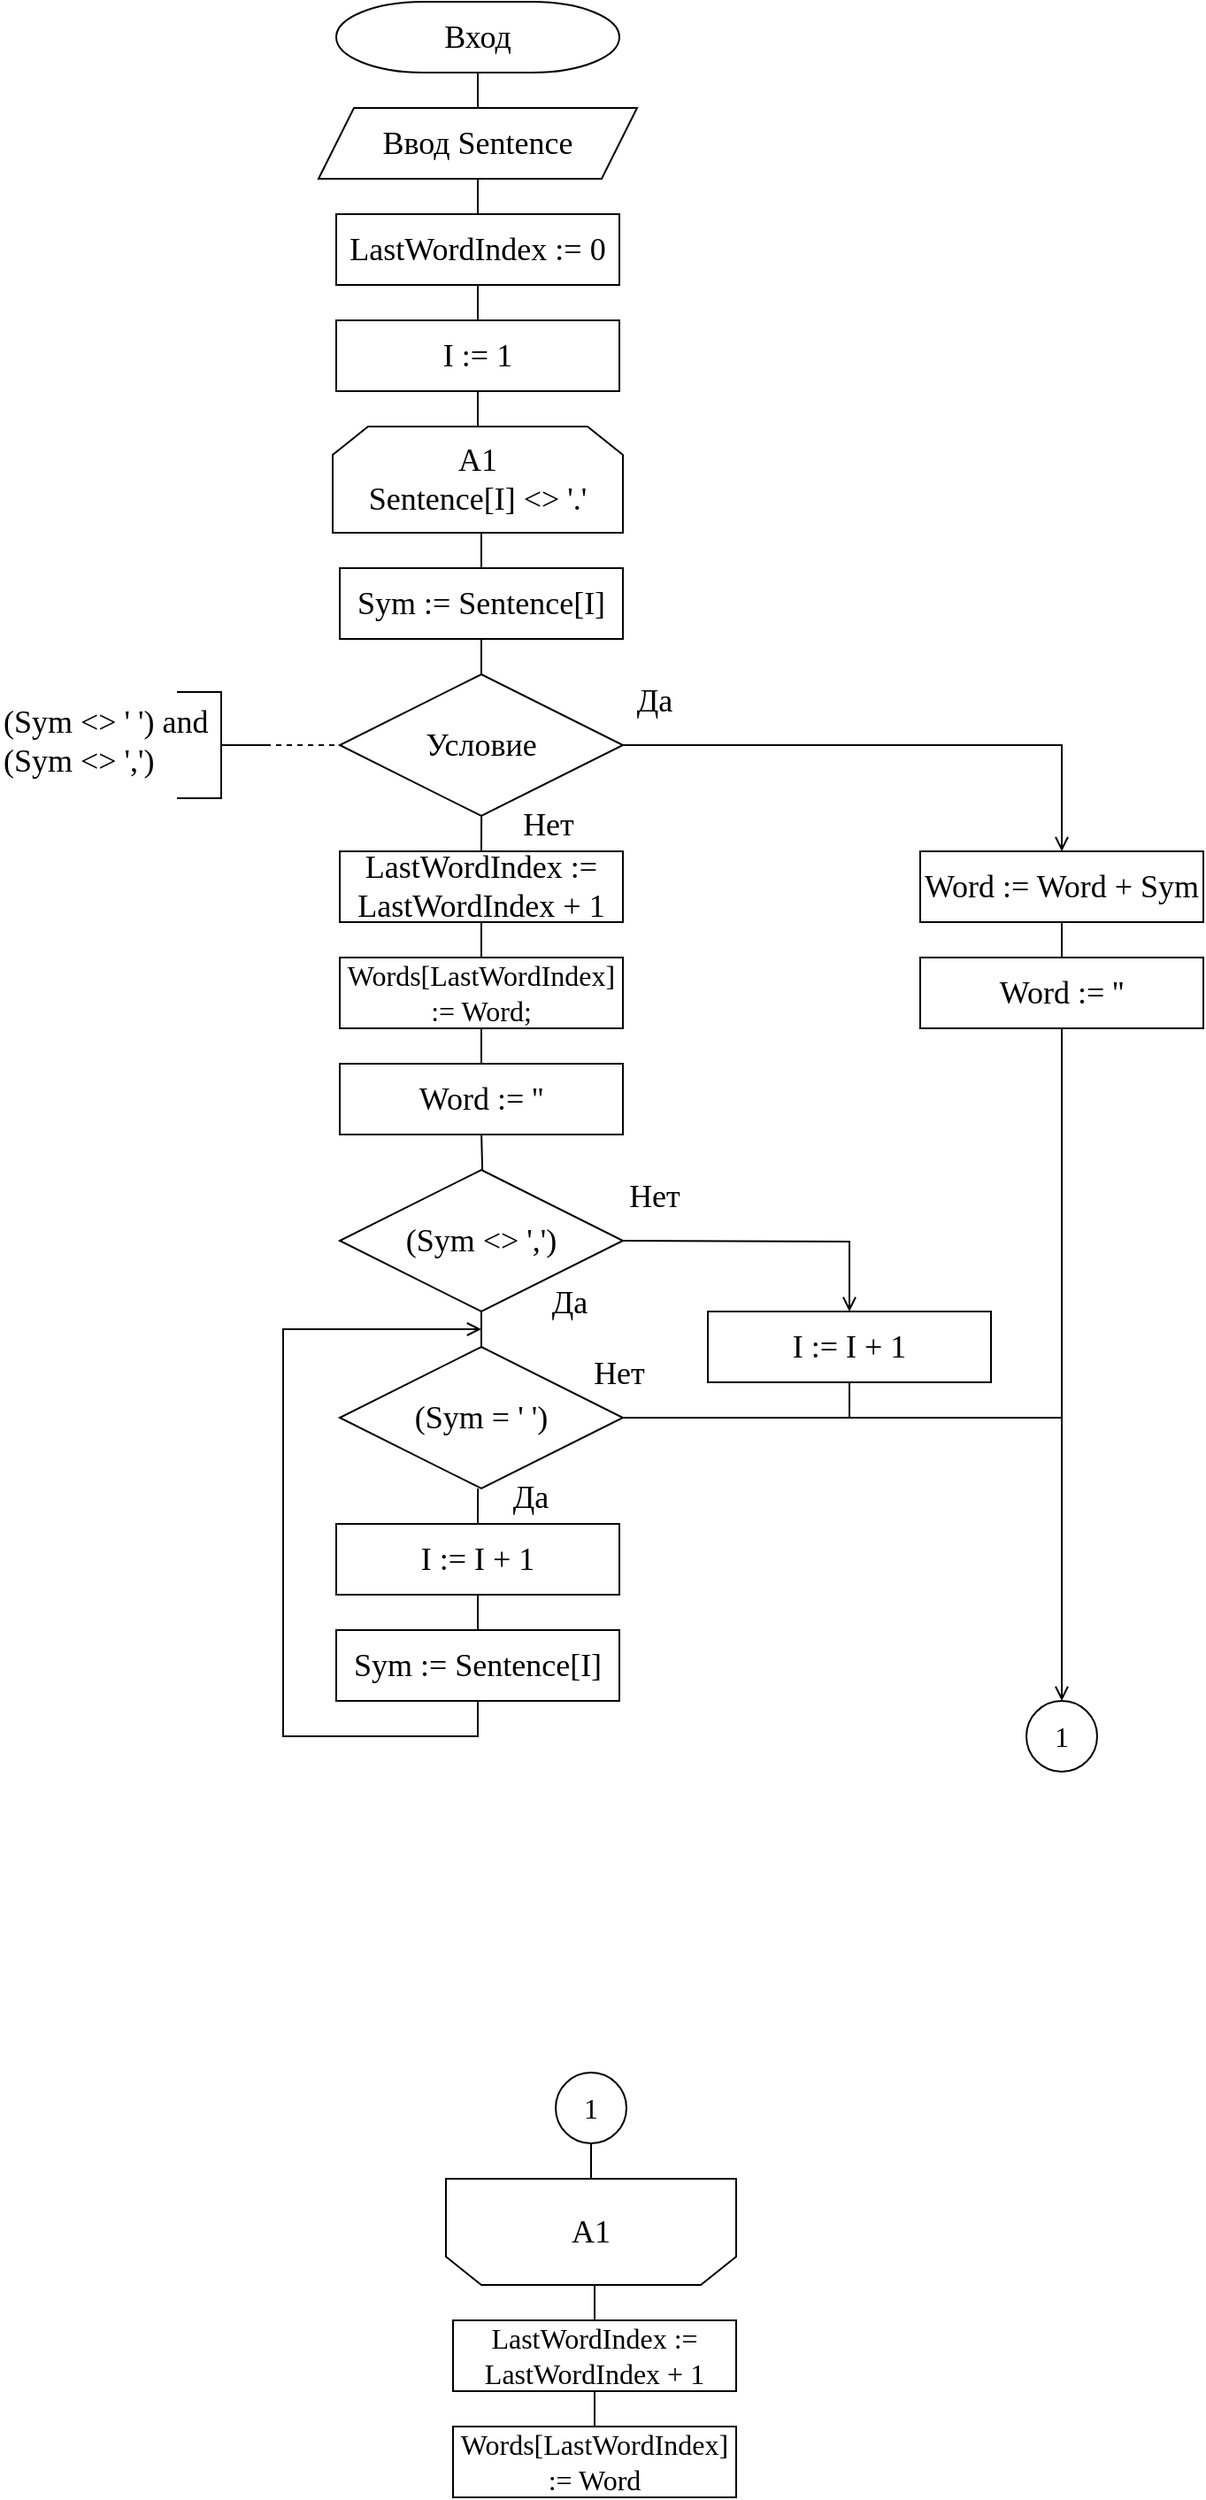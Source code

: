 <mxfile version="15.8.8" type="github"><diagram id="IcoOkkPX3sdaloo5jAob" name="Page-1"><mxGraphModel dx="1381" dy="787" grid="1" gridSize="10" guides="1" tooltips="1" connect="1" arrows="1" fold="1" page="1" pageScale="1" pageWidth="827" pageHeight="1169" math="0" shadow="0"><root><mxCell id="0"/><mxCell id="1" parent="0"/><mxCell id="iTsM1H0IPH4Lzni8cfVX-2" style="edgeStyle=orthogonalEdgeStyle;rounded=0;orthogonalLoop=1;jettySize=auto;html=1;fontFamily=Times New Roman;fontSize=18;endArrow=none;endFill=0;" edge="1" parent="1" source="iTsM1H0IPH4Lzni8cfVX-1"><mxGeometry relative="1" as="geometry"><mxPoint x="350" y="80" as="targetPoint"/></mxGeometry></mxCell><mxCell id="iTsM1H0IPH4Lzni8cfVX-1" value="Вход" style="strokeWidth=1;html=1;shape=mxgraph.flowchart.terminator;whiteSpace=wrap;fontSize=18;fontFamily=Times New Roman;" vertex="1" parent="1"><mxGeometry x="270" y="20" width="160" height="40" as="geometry"/></mxCell><mxCell id="iTsM1H0IPH4Lzni8cfVX-4" style="edgeStyle=orthogonalEdgeStyle;rounded=0;orthogonalLoop=1;jettySize=auto;html=1;fontFamily=Times New Roman;fontSize=18;endArrow=none;endFill=0;" edge="1" parent="1" source="iTsM1H0IPH4Lzni8cfVX-3"><mxGeometry relative="1" as="geometry"><mxPoint x="350" y="140" as="targetPoint"/></mxGeometry></mxCell><mxCell id="iTsM1H0IPH4Lzni8cfVX-3" value="Ввод Sentence" style="shape=parallelogram;perimeter=parallelogramPerimeter;whiteSpace=wrap;html=1;fixedSize=1;fontFamily=Times New Roman;fontSize=18;strokeWidth=1;" vertex="1" parent="1"><mxGeometry x="260" y="80" width="180" height="40" as="geometry"/></mxCell><mxCell id="iTsM1H0IPH4Lzni8cfVX-5" value="LastWordIndex := 0" style="rounded=0;whiteSpace=wrap;html=1;fontFamily=Times New Roman;fontSize=18;strokeWidth=1;" vertex="1" parent="1"><mxGeometry x="270" y="140" width="160" height="40" as="geometry"/></mxCell><mxCell id="iTsM1H0IPH4Lzni8cfVX-6" style="edgeStyle=orthogonalEdgeStyle;rounded=0;orthogonalLoop=1;jettySize=auto;html=1;fontFamily=Times New Roman;fontSize=18;endArrow=none;endFill=0;" edge="1" parent="1"><mxGeometry relative="1" as="geometry"><mxPoint x="350" y="200" as="targetPoint"/><mxPoint x="350" y="180" as="sourcePoint"/></mxGeometry></mxCell><mxCell id="iTsM1H0IPH4Lzni8cfVX-9" style="edgeStyle=orthogonalEdgeStyle;rounded=0;orthogonalLoop=1;jettySize=auto;html=1;entryX=0.5;entryY=0;entryDx=0;entryDy=0;fontFamily=Times New Roman;fontSize=18;endArrow=none;endFill=0;" edge="1" parent="1" source="iTsM1H0IPH4Lzni8cfVX-7" target="iTsM1H0IPH4Lzni8cfVX-8"><mxGeometry relative="1" as="geometry"/></mxCell><mxCell id="iTsM1H0IPH4Lzni8cfVX-7" value="I := 1" style="rounded=0;whiteSpace=wrap;html=1;fontFamily=Times New Roman;fontSize=18;strokeWidth=1;" vertex="1" parent="1"><mxGeometry x="270" y="200" width="160" height="40" as="geometry"/></mxCell><mxCell id="iTsM1H0IPH4Lzni8cfVX-8" value="А1&lt;br&gt;Sentence[I] &amp;lt;&amp;gt; '.'" style="shape=loopLimit;whiteSpace=wrap;html=1;fontFamily=Times New Roman;fontSize=18;strokeWidth=1;" vertex="1" parent="1"><mxGeometry x="268" y="260" width="164" height="60" as="geometry"/></mxCell><mxCell id="iTsM1H0IPH4Lzni8cfVX-10" style="edgeStyle=orthogonalEdgeStyle;rounded=0;orthogonalLoop=1;jettySize=auto;html=1;fontFamily=Times New Roman;fontSize=18;endArrow=none;endFill=0;" edge="1" parent="1"><mxGeometry relative="1" as="geometry"><mxPoint x="352" y="340" as="targetPoint"/><mxPoint x="352" y="320" as="sourcePoint"/></mxGeometry></mxCell><mxCell id="iTsM1H0IPH4Lzni8cfVX-13" style="edgeStyle=orthogonalEdgeStyle;rounded=0;orthogonalLoop=1;jettySize=auto;html=1;fontFamily=Times New Roman;fontSize=18;endArrow=none;endFill=0;" edge="1" parent="1" source="iTsM1H0IPH4Lzni8cfVX-11" target="iTsM1H0IPH4Lzni8cfVX-12"><mxGeometry relative="1" as="geometry"/></mxCell><mxCell id="iTsM1H0IPH4Lzni8cfVX-11" value="Sym := Sentence[I]" style="rounded=0;whiteSpace=wrap;html=1;fontFamily=Times New Roman;fontSize=18;strokeWidth=1;" vertex="1" parent="1"><mxGeometry x="272" y="340" width="160" height="40" as="geometry"/></mxCell><mxCell id="iTsM1H0IPH4Lzni8cfVX-18" style="edgeStyle=orthogonalEdgeStyle;rounded=0;orthogonalLoop=1;jettySize=auto;html=1;fontFamily=Times New Roman;fontSize=18;endArrow=open;endFill=0;entryX=0.5;entryY=0;entryDx=0;entryDy=0;" edge="1" parent="1" source="iTsM1H0IPH4Lzni8cfVX-12" target="iTsM1H0IPH4Lzni8cfVX-20"><mxGeometry relative="1" as="geometry"><mxPoint x="560" y="500" as="targetPoint"/><Array as="points"><mxPoint x="680" y="440"/></Array></mxGeometry></mxCell><mxCell id="iTsM1H0IPH4Lzni8cfVX-12" value="Условие" style="rhombus;whiteSpace=wrap;html=1;fontFamily=Times New Roman;fontSize=18;strokeWidth=1;" vertex="1" parent="1"><mxGeometry x="272" y="400" width="160" height="80" as="geometry"/></mxCell><mxCell id="iTsM1H0IPH4Lzni8cfVX-14" value="" style="endArrow=none;dashed=1;html=1;rounded=0;fontFamily=Times New Roman;fontSize=18;entryX=0;entryY=0.5;entryDx=0;entryDy=0;" edge="1" parent="1" target="iTsM1H0IPH4Lzni8cfVX-12"><mxGeometry width="50" height="50" relative="1" as="geometry"><mxPoint x="230" y="440" as="sourcePoint"/><mxPoint x="220" y="490" as="targetPoint"/></mxGeometry></mxCell><mxCell id="iTsM1H0IPH4Lzni8cfVX-15" value="" style="strokeWidth=1;html=1;shape=mxgraph.flowchart.annotation_2;align=left;labelPosition=right;pointerEvents=1;fontFamily=Times New Roman;fontSize=18;flipH=1;" vertex="1" parent="1"><mxGeometry x="180" y="410" width="50" height="60" as="geometry"/></mxCell><mxCell id="iTsM1H0IPH4Lzni8cfVX-16" value="(Sym &lt;&gt; ' ') and (Sym &lt;&gt; ',')" style="text;whiteSpace=wrap;html=1;fontSize=18;fontFamily=Times New Roman;" vertex="1" parent="1"><mxGeometry x="80" y="410" width="120" height="40" as="geometry"/></mxCell><mxCell id="iTsM1H0IPH4Lzni8cfVX-17" value="Да" style="text;html=1;strokeColor=none;fillColor=none;align=center;verticalAlign=middle;whiteSpace=wrap;rounded=0;fontFamily=Times New Roman;fontSize=18;" vertex="1" parent="1"><mxGeometry x="420" y="400" width="60" height="30" as="geometry"/></mxCell><mxCell id="iTsM1H0IPH4Lzni8cfVX-20" value="Word := Word + Sym" style="rounded=0;whiteSpace=wrap;html=1;fontFamily=Times New Roman;fontSize=18;strokeWidth=1;" vertex="1" parent="1"><mxGeometry x="600" y="500" width="160" height="40" as="geometry"/></mxCell><mxCell id="iTsM1H0IPH4Lzni8cfVX-21" style="edgeStyle=orthogonalEdgeStyle;rounded=0;orthogonalLoop=1;jettySize=auto;html=1;fontFamily=Times New Roman;fontSize=18;endArrow=none;endFill=0;" edge="1" parent="1" source="iTsM1H0IPH4Lzni8cfVX-20"><mxGeometry relative="1" as="geometry"><mxPoint x="680" y="560" as="targetPoint"/><mxPoint x="680" y="540" as="sourcePoint"/></mxGeometry></mxCell><mxCell id="iTsM1H0IPH4Lzni8cfVX-56" style="edgeStyle=orthogonalEdgeStyle;rounded=0;orthogonalLoop=1;jettySize=auto;html=1;fontFamily=Times New Roman;fontSize=16;endArrow=none;endFill=0;" edge="1" parent="1" source="iTsM1H0IPH4Lzni8cfVX-22"><mxGeometry relative="1" as="geometry"><mxPoint x="680" y="820" as="targetPoint"/></mxGeometry></mxCell><mxCell id="iTsM1H0IPH4Lzni8cfVX-22" value="Word := ''" style="rounded=0;whiteSpace=wrap;html=1;fontFamily=Times New Roman;fontSize=18;strokeWidth=1;" vertex="1" parent="1"><mxGeometry x="600" y="560" width="160" height="40" as="geometry"/></mxCell><mxCell id="iTsM1H0IPH4Lzni8cfVX-23" style="edgeStyle=orthogonalEdgeStyle;rounded=0;orthogonalLoop=1;jettySize=auto;html=1;fontFamily=Times New Roman;fontSize=18;endArrow=none;endFill=0;" edge="1" parent="1"><mxGeometry relative="1" as="geometry"><mxPoint x="352" y="500" as="targetPoint"/><mxPoint x="352.059" y="480" as="sourcePoint"/></mxGeometry></mxCell><mxCell id="iTsM1H0IPH4Lzni8cfVX-24" value="LastWordIndex := LastWordIndex + 1" style="rounded=0;whiteSpace=wrap;html=1;fontFamily=Times New Roman;fontSize=18;strokeWidth=1;" vertex="1" parent="1"><mxGeometry x="272" y="500" width="160" height="40" as="geometry"/></mxCell><mxCell id="iTsM1H0IPH4Lzni8cfVX-25" style="edgeStyle=orthogonalEdgeStyle;rounded=0;orthogonalLoop=1;jettySize=auto;html=1;fontFamily=Times New Roman;fontSize=18;endArrow=none;endFill=0;" edge="1" parent="1"><mxGeometry relative="1" as="geometry"><mxPoint x="352" y="560" as="targetPoint"/><mxPoint x="352" y="540" as="sourcePoint"/></mxGeometry></mxCell><mxCell id="iTsM1H0IPH4Lzni8cfVX-26" value="Words[LastWordIndex] := Word;" style="rounded=0;whiteSpace=wrap;html=1;fontFamily=Times New Roman;fontSize=16;strokeWidth=1;" vertex="1" parent="1"><mxGeometry x="272" y="560" width="160" height="40" as="geometry"/></mxCell><mxCell id="iTsM1H0IPH4Lzni8cfVX-27" style="edgeStyle=orthogonalEdgeStyle;rounded=0;orthogonalLoop=1;jettySize=auto;html=1;fontFamily=Times New Roman;fontSize=18;endArrow=none;endFill=0;" edge="1" parent="1"><mxGeometry relative="1" as="geometry"><mxPoint x="352" y="620" as="targetPoint"/><mxPoint x="352" y="600" as="sourcePoint"/></mxGeometry></mxCell><mxCell id="iTsM1H0IPH4Lzni8cfVX-28" value="Word := ''" style="rounded=0;whiteSpace=wrap;html=1;fontFamily=Times New Roman;fontSize=18;strokeWidth=1;" vertex="1" parent="1"><mxGeometry x="272" y="620" width="160" height="40" as="geometry"/></mxCell><mxCell id="iTsM1H0IPH4Lzni8cfVX-29" value="Нет" style="text;html=1;strokeColor=none;fillColor=none;align=center;verticalAlign=middle;whiteSpace=wrap;rounded=0;fontFamily=Times New Roman;fontSize=18;" vertex="1" parent="1"><mxGeometry x="360" y="470" width="60" height="30" as="geometry"/></mxCell><mxCell id="iTsM1H0IPH4Lzni8cfVX-30" style="edgeStyle=orthogonalEdgeStyle;rounded=0;orthogonalLoop=1;jettySize=auto;html=1;fontFamily=Times New Roman;fontSize=18;endArrow=none;endFill=0;" edge="1" parent="1" target="iTsM1H0IPH4Lzni8cfVX-31"><mxGeometry relative="1" as="geometry"><mxPoint x="352.059" y="660" as="sourcePoint"/></mxGeometry></mxCell><mxCell id="iTsM1H0IPH4Lzni8cfVX-31" value="(Sym &amp;lt;&amp;gt; ',')" style="rhombus;whiteSpace=wrap;html=1;fontFamily=Times New Roman;fontSize=18;strokeWidth=1;" vertex="1" parent="1"><mxGeometry x="272" y="680" width="160" height="80" as="geometry"/></mxCell><mxCell id="iTsM1H0IPH4Lzni8cfVX-35" value="Да" style="text;html=1;strokeColor=none;fillColor=none;align=center;verticalAlign=middle;whiteSpace=wrap;rounded=0;fontFamily=Times New Roman;fontSize=18;" vertex="1" parent="1"><mxGeometry x="372" y="740" width="60" height="30" as="geometry"/></mxCell><mxCell id="iTsM1H0IPH4Lzni8cfVX-36" value="Нет" style="text;html=1;strokeColor=none;fillColor=none;align=center;verticalAlign=middle;whiteSpace=wrap;rounded=0;fontFamily=Times New Roman;fontSize=18;" vertex="1" parent="1"><mxGeometry x="420" y="680" width="60" height="30" as="geometry"/></mxCell><mxCell id="iTsM1H0IPH4Lzni8cfVX-37" style="edgeStyle=orthogonalEdgeStyle;rounded=0;orthogonalLoop=1;jettySize=auto;html=1;fontFamily=Times New Roman;fontSize=18;endArrow=none;endFill=0;" edge="1" parent="1"><mxGeometry relative="1" as="geometry"><mxPoint x="352" y="780" as="targetPoint"/><mxPoint x="352" y="760" as="sourcePoint"/></mxGeometry></mxCell><mxCell id="iTsM1H0IPH4Lzni8cfVX-54" style="edgeStyle=orthogonalEdgeStyle;rounded=0;orthogonalLoop=1;jettySize=auto;html=1;fontFamily=Times New Roman;fontSize=16;endArrow=none;endFill=0;" edge="1" parent="1" source="iTsM1H0IPH4Lzni8cfVX-38"><mxGeometry relative="1" as="geometry"><mxPoint x="570" y="820" as="targetPoint"/></mxGeometry></mxCell><mxCell id="iTsM1H0IPH4Lzni8cfVX-38" value="I := I + 1" style="rounded=0;whiteSpace=wrap;html=1;fontFamily=Times New Roman;fontSize=18;strokeWidth=1;" vertex="1" parent="1"><mxGeometry x="480" y="760" width="160" height="40" as="geometry"/></mxCell><mxCell id="iTsM1H0IPH4Lzni8cfVX-43" style="edgeStyle=orthogonalEdgeStyle;rounded=0;orthogonalLoop=1;jettySize=auto;html=1;fontFamily=Times New Roman;fontSize=18;endArrow=open;endFill=0;entryX=0.5;entryY=0;entryDx=0;entryDy=0;" edge="1" parent="1" target="iTsM1H0IPH4Lzni8cfVX-38"><mxGeometry relative="1" as="geometry"><mxPoint x="560" y="790" as="targetPoint"/><mxPoint x="432" y="720" as="sourcePoint"/></mxGeometry></mxCell><mxCell id="iTsM1H0IPH4Lzni8cfVX-52" style="edgeStyle=orthogonalEdgeStyle;rounded=0;orthogonalLoop=1;jettySize=auto;html=1;fontFamily=Times New Roman;fontSize=16;endArrow=open;endFill=0;entryX=0.5;entryY=0;entryDx=0;entryDy=0;" edge="1" parent="1" source="iTsM1H0IPH4Lzni8cfVX-44" target="iTsM1H0IPH4Lzni8cfVX-53"><mxGeometry relative="1" as="geometry"><mxPoint x="570" y="1040" as="targetPoint"/><Array as="points"><mxPoint x="680" y="820"/></Array></mxGeometry></mxCell><mxCell id="iTsM1H0IPH4Lzni8cfVX-44" value="(Sym = ' ')" style="rhombus;whiteSpace=wrap;html=1;fontFamily=Times New Roman;fontSize=18;strokeWidth=1;" vertex="1" parent="1"><mxGeometry x="272" y="780" width="160" height="80" as="geometry"/></mxCell><mxCell id="iTsM1H0IPH4Lzni8cfVX-45" style="edgeStyle=orthogonalEdgeStyle;rounded=0;orthogonalLoop=1;jettySize=auto;html=1;fontFamily=Times New Roman;fontSize=18;endArrow=none;endFill=0;" edge="1" parent="1"><mxGeometry relative="1" as="geometry"><mxPoint x="350" y="880" as="targetPoint"/><mxPoint x="350.059" y="860" as="sourcePoint"/></mxGeometry></mxCell><mxCell id="iTsM1H0IPH4Lzni8cfVX-46" value="I := I + 1" style="rounded=0;whiteSpace=wrap;html=1;fontFamily=Times New Roman;fontSize=18;strokeWidth=1;" vertex="1" parent="1"><mxGeometry x="270" y="880" width="160" height="40" as="geometry"/></mxCell><mxCell id="iTsM1H0IPH4Lzni8cfVX-47" style="edgeStyle=orthogonalEdgeStyle;rounded=0;orthogonalLoop=1;jettySize=auto;html=1;fontFamily=Times New Roman;fontSize=18;endArrow=none;endFill=0;" edge="1" parent="1"><mxGeometry relative="1" as="geometry"><mxPoint x="350" y="940" as="targetPoint"/><mxPoint x="350" y="920" as="sourcePoint"/></mxGeometry></mxCell><mxCell id="iTsM1H0IPH4Lzni8cfVX-51" style="edgeStyle=orthogonalEdgeStyle;rounded=0;orthogonalLoop=1;jettySize=auto;html=1;fontFamily=Times New Roman;fontSize=16;endArrow=open;endFill=0;" edge="1" parent="1" source="iTsM1H0IPH4Lzni8cfVX-48"><mxGeometry relative="1" as="geometry"><mxPoint x="352" y="770" as="targetPoint"/><Array as="points"><mxPoint x="350" y="1000"/><mxPoint x="240" y="1000"/><mxPoint x="240" y="770"/></Array></mxGeometry></mxCell><mxCell id="iTsM1H0IPH4Lzni8cfVX-48" value="Sym := Sentence[I]" style="rounded=0;whiteSpace=wrap;html=1;fontFamily=Times New Roman;fontSize=18;strokeWidth=1;" vertex="1" parent="1"><mxGeometry x="270" y="940" width="160" height="40" as="geometry"/></mxCell><mxCell id="iTsM1H0IPH4Lzni8cfVX-49" value="Да" style="text;html=1;strokeColor=none;fillColor=none;align=center;verticalAlign=middle;whiteSpace=wrap;rounded=0;fontFamily=Times New Roman;fontSize=18;" vertex="1" parent="1"><mxGeometry x="350" y="850" width="60" height="30" as="geometry"/></mxCell><mxCell id="iTsM1H0IPH4Lzni8cfVX-50" value="Нет" style="text;html=1;strokeColor=none;fillColor=none;align=center;verticalAlign=middle;whiteSpace=wrap;rounded=0;fontFamily=Times New Roman;fontSize=18;" vertex="1" parent="1"><mxGeometry x="400" y="780" width="60" height="30" as="geometry"/></mxCell><mxCell id="iTsM1H0IPH4Lzni8cfVX-53" value="1" style="ellipse;whiteSpace=wrap;html=1;aspect=fixed;fontFamily=Times New Roman;fontSize=16;strokeWidth=1;" vertex="1" parent="1"><mxGeometry x="660" y="980" width="40" height="40" as="geometry"/></mxCell><mxCell id="iTsM1H0IPH4Lzni8cfVX-61" style="edgeStyle=orthogonalEdgeStyle;rounded=0;orthogonalLoop=1;jettySize=auto;html=1;entryX=0.5;entryY=0;entryDx=0;entryDy=0;fontFamily=Times New Roman;fontSize=16;endArrow=none;endFill=0;" edge="1" parent="1" source="iTsM1H0IPH4Lzni8cfVX-59" target="iTsM1H0IPH4Lzni8cfVX-60"><mxGeometry relative="1" as="geometry"/></mxCell><mxCell id="iTsM1H0IPH4Lzni8cfVX-59" value="1" style="ellipse;whiteSpace=wrap;html=1;aspect=fixed;fontFamily=Times New Roman;fontSize=16;strokeWidth=1;" vertex="1" parent="1"><mxGeometry x="394" y="1190" width="40" height="40" as="geometry"/></mxCell><mxCell id="iTsM1H0IPH4Lzni8cfVX-60" value="А1" style="shape=loopLimit;whiteSpace=wrap;html=1;fontFamily=Times New Roman;fontSize=18;strokeWidth=1;flipH=0;flipV=1;" vertex="1" parent="1"><mxGeometry x="332" y="1250" width="164" height="60" as="geometry"/></mxCell><mxCell id="iTsM1H0IPH4Lzni8cfVX-63" style="edgeStyle=orthogonalEdgeStyle;rounded=0;orthogonalLoop=1;jettySize=auto;html=1;fontFamily=Times New Roman;fontSize=18;endArrow=none;endFill=0;" edge="1" parent="1"><mxGeometry relative="1" as="geometry"><mxPoint x="416" y="1330" as="targetPoint"/><mxPoint x="416" y="1310" as="sourcePoint"/></mxGeometry></mxCell><mxCell id="iTsM1H0IPH4Lzni8cfVX-64" value="LastWordIndex := LastWordIndex + 1" style="rounded=0;whiteSpace=wrap;html=1;fontFamily=Times New Roman;fontSize=16;strokeWidth=1;" vertex="1" parent="1"><mxGeometry x="336" y="1330" width="160" height="40" as="geometry"/></mxCell><mxCell id="iTsM1H0IPH4Lzni8cfVX-65" style="edgeStyle=orthogonalEdgeStyle;rounded=0;orthogonalLoop=1;jettySize=auto;html=1;fontFamily=Times New Roman;fontSize=18;endArrow=none;endFill=0;" edge="1" parent="1"><mxGeometry relative="1" as="geometry"><mxPoint x="416" y="1390" as="targetPoint"/><mxPoint x="416" y="1370" as="sourcePoint"/></mxGeometry></mxCell><mxCell id="iTsM1H0IPH4Lzni8cfVX-66" value="Words[LastWordIndex] := Word" style="rounded=0;whiteSpace=wrap;html=1;fontFamily=Times New Roman;fontSize=16;strokeWidth=1;" vertex="1" parent="1"><mxGeometry x="336" y="1390" width="160" height="40" as="geometry"/></mxCell></root></mxGraphModel></diagram></mxfile>